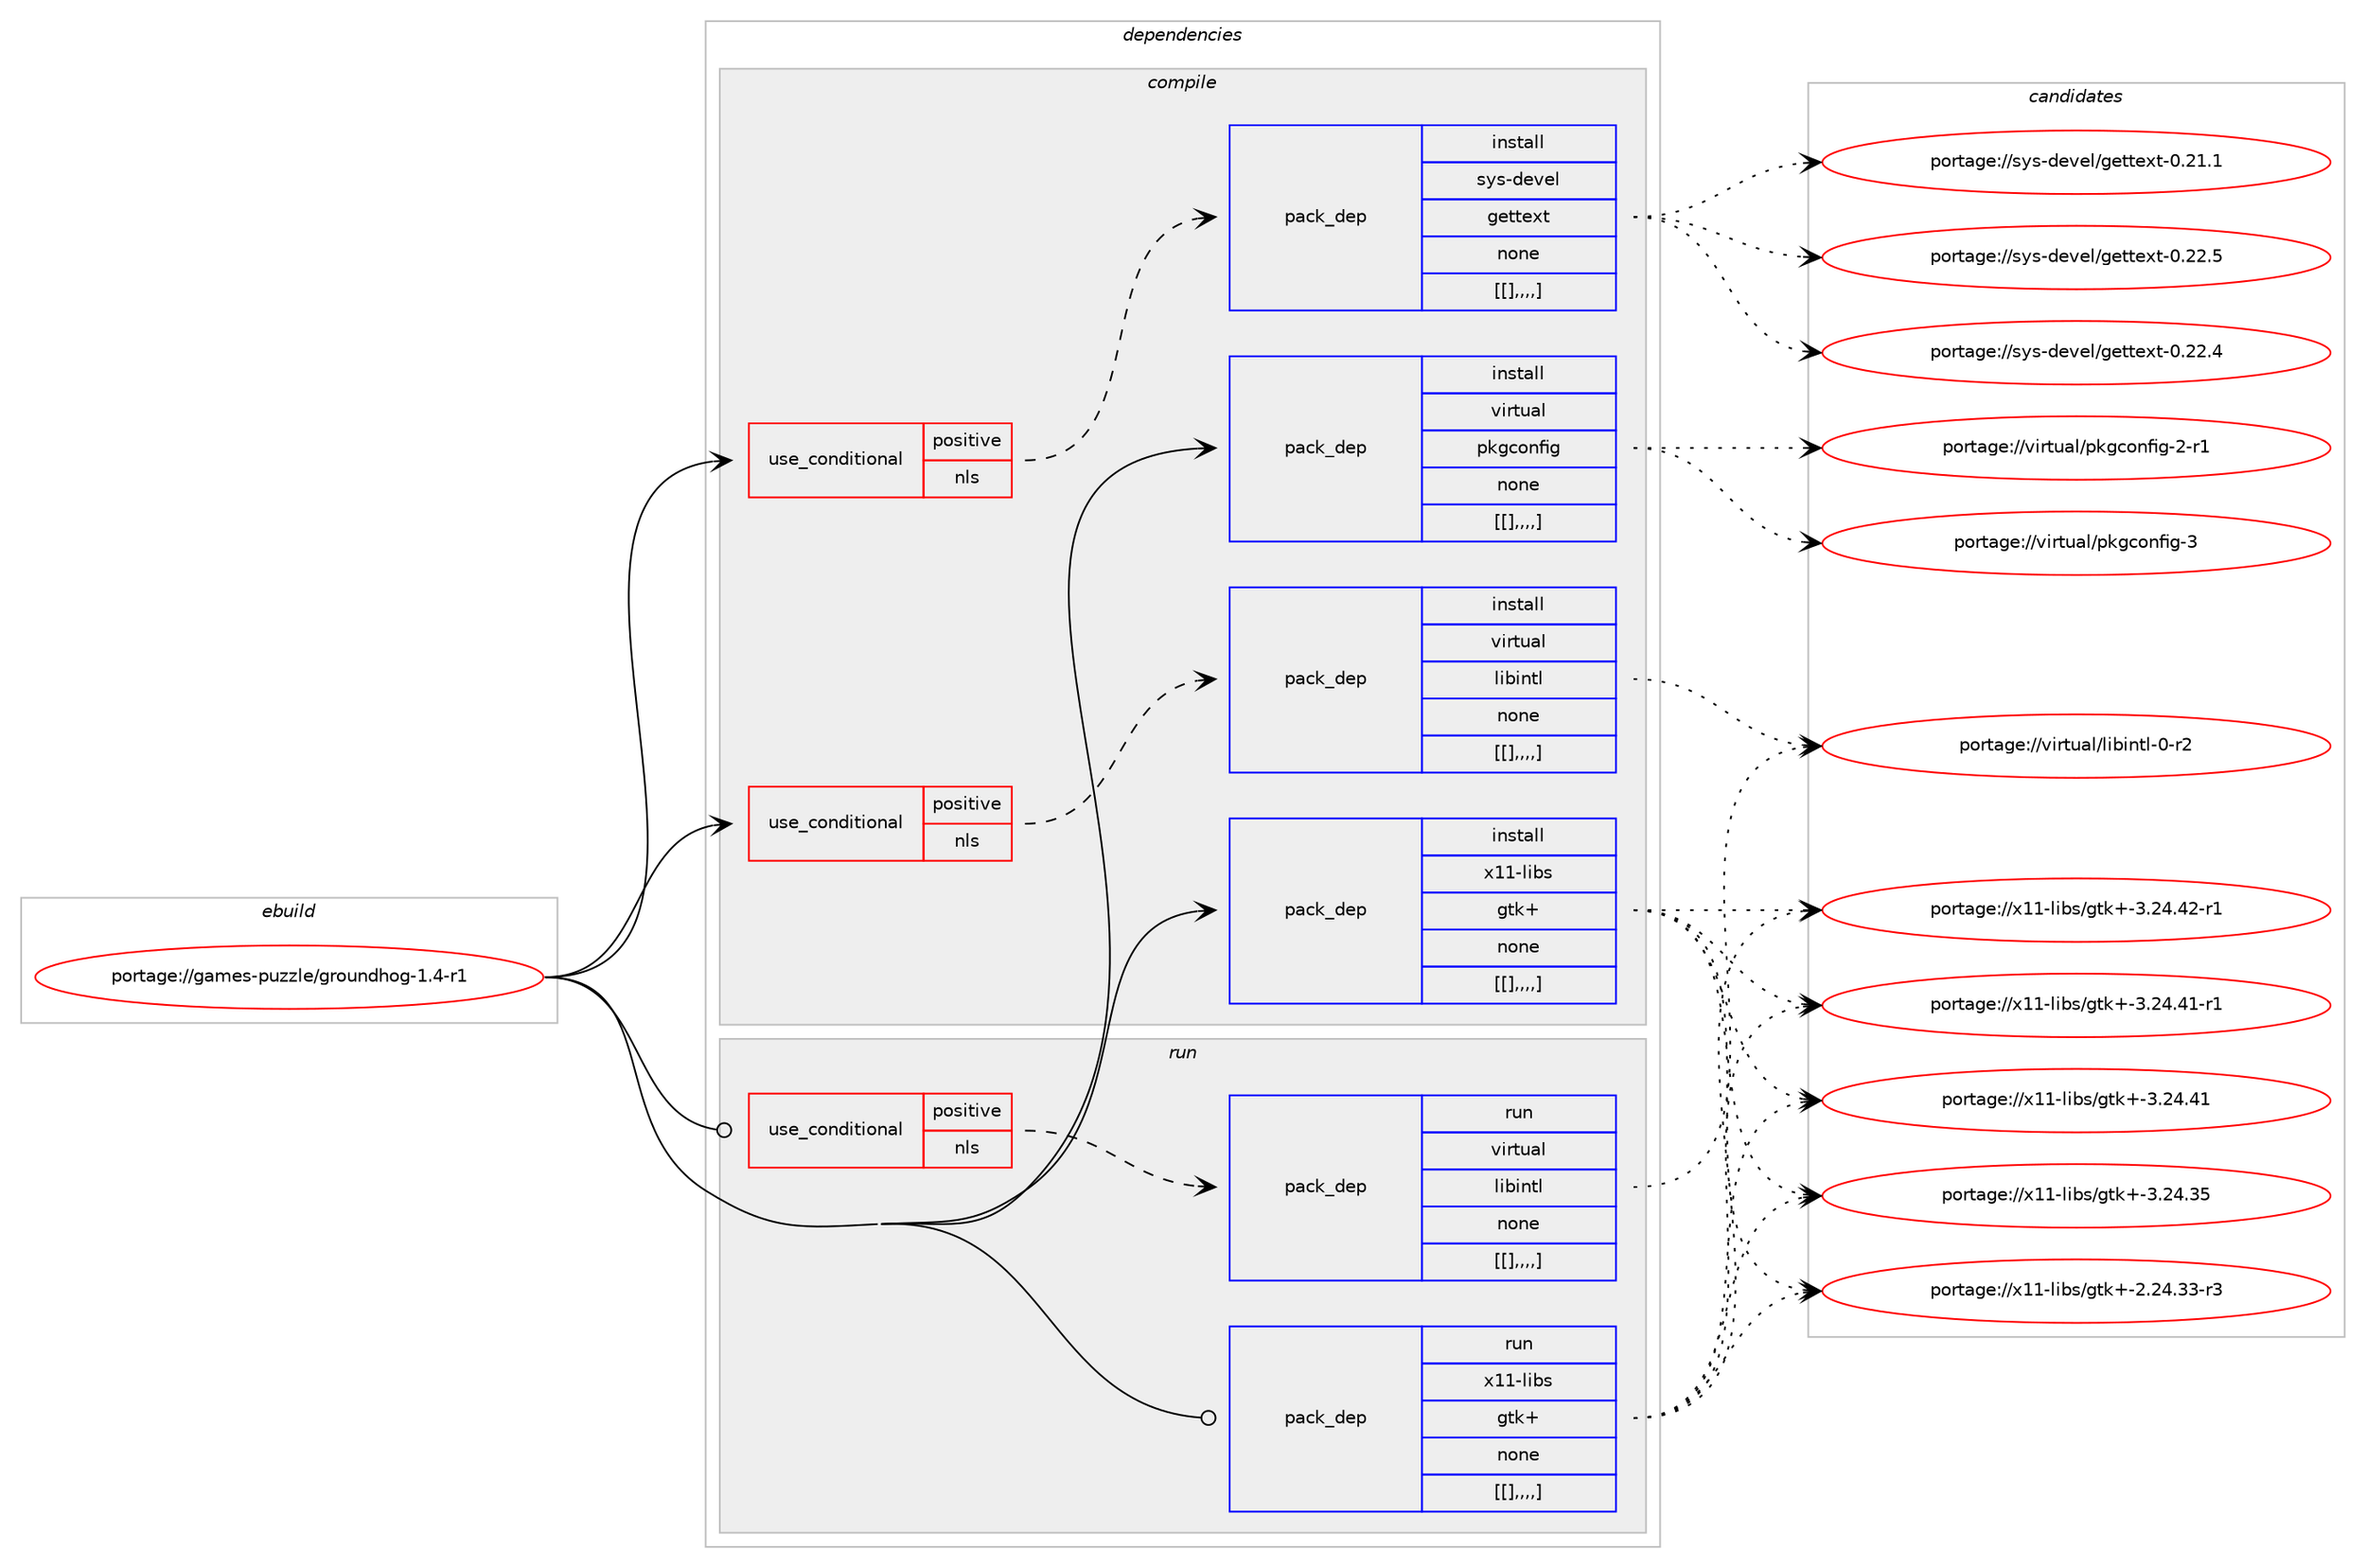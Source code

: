 digraph prolog {

# *************
# Graph options
# *************

newrank=true;
concentrate=true;
compound=true;
graph [rankdir=LR,fontname=Helvetica,fontsize=10,ranksep=1.5];#, ranksep=2.5, nodesep=0.2];
edge  [arrowhead=vee];
node  [fontname=Helvetica,fontsize=10];

# **********
# The ebuild
# **********

subgraph cluster_leftcol {
color=gray;
label=<<i>ebuild</i>>;
id [label="portage://games-puzzle/groundhog-1.4-r1", color=red, width=4, href="../games-puzzle/groundhog-1.4-r1.svg"];
}

# ****************
# The dependencies
# ****************

subgraph cluster_midcol {
color=gray;
label=<<i>dependencies</i>>;
subgraph cluster_compile {
fillcolor="#eeeeee";
style=filled;
label=<<i>compile</i>>;
subgraph cond66039 {
dependency235241 [label=<<TABLE BORDER="0" CELLBORDER="1" CELLSPACING="0" CELLPADDING="4"><TR><TD ROWSPAN="3" CELLPADDING="10">use_conditional</TD></TR><TR><TD>positive</TD></TR><TR><TD>nls</TD></TR></TABLE>>, shape=none, color=red];
subgraph pack167701 {
dependency235242 [label=<<TABLE BORDER="0" CELLBORDER="1" CELLSPACING="0" CELLPADDING="4" WIDTH="220"><TR><TD ROWSPAN="6" CELLPADDING="30">pack_dep</TD></TR><TR><TD WIDTH="110">install</TD></TR><TR><TD>sys-devel</TD></TR><TR><TD>gettext</TD></TR><TR><TD>none</TD></TR><TR><TD>[[],,,,]</TD></TR></TABLE>>, shape=none, color=blue];
}
dependency235241:e -> dependency235242:w [weight=20,style="dashed",arrowhead="vee"];
}
id:e -> dependency235241:w [weight=20,style="solid",arrowhead="vee"];
subgraph cond66040 {
dependency235243 [label=<<TABLE BORDER="0" CELLBORDER="1" CELLSPACING="0" CELLPADDING="4"><TR><TD ROWSPAN="3" CELLPADDING="10">use_conditional</TD></TR><TR><TD>positive</TD></TR><TR><TD>nls</TD></TR></TABLE>>, shape=none, color=red];
subgraph pack167702 {
dependency235244 [label=<<TABLE BORDER="0" CELLBORDER="1" CELLSPACING="0" CELLPADDING="4" WIDTH="220"><TR><TD ROWSPAN="6" CELLPADDING="30">pack_dep</TD></TR><TR><TD WIDTH="110">install</TD></TR><TR><TD>virtual</TD></TR><TR><TD>libintl</TD></TR><TR><TD>none</TD></TR><TR><TD>[[],,,,]</TD></TR></TABLE>>, shape=none, color=blue];
}
dependency235243:e -> dependency235244:w [weight=20,style="dashed",arrowhead="vee"];
}
id:e -> dependency235243:w [weight=20,style="solid",arrowhead="vee"];
subgraph pack167703 {
dependency235245 [label=<<TABLE BORDER="0" CELLBORDER="1" CELLSPACING="0" CELLPADDING="4" WIDTH="220"><TR><TD ROWSPAN="6" CELLPADDING="30">pack_dep</TD></TR><TR><TD WIDTH="110">install</TD></TR><TR><TD>virtual</TD></TR><TR><TD>pkgconfig</TD></TR><TR><TD>none</TD></TR><TR><TD>[[],,,,]</TD></TR></TABLE>>, shape=none, color=blue];
}
id:e -> dependency235245:w [weight=20,style="solid",arrowhead="vee"];
subgraph pack167704 {
dependency235246 [label=<<TABLE BORDER="0" CELLBORDER="1" CELLSPACING="0" CELLPADDING="4" WIDTH="220"><TR><TD ROWSPAN="6" CELLPADDING="30">pack_dep</TD></TR><TR><TD WIDTH="110">install</TD></TR><TR><TD>x11-libs</TD></TR><TR><TD>gtk+</TD></TR><TR><TD>none</TD></TR><TR><TD>[[],,,,]</TD></TR></TABLE>>, shape=none, color=blue];
}
id:e -> dependency235246:w [weight=20,style="solid",arrowhead="vee"];
}
subgraph cluster_compileandrun {
fillcolor="#eeeeee";
style=filled;
label=<<i>compile and run</i>>;
}
subgraph cluster_run {
fillcolor="#eeeeee";
style=filled;
label=<<i>run</i>>;
subgraph cond66041 {
dependency235247 [label=<<TABLE BORDER="0" CELLBORDER="1" CELLSPACING="0" CELLPADDING="4"><TR><TD ROWSPAN="3" CELLPADDING="10">use_conditional</TD></TR><TR><TD>positive</TD></TR><TR><TD>nls</TD></TR></TABLE>>, shape=none, color=red];
subgraph pack167705 {
dependency235248 [label=<<TABLE BORDER="0" CELLBORDER="1" CELLSPACING="0" CELLPADDING="4" WIDTH="220"><TR><TD ROWSPAN="6" CELLPADDING="30">pack_dep</TD></TR><TR><TD WIDTH="110">run</TD></TR><TR><TD>virtual</TD></TR><TR><TD>libintl</TD></TR><TR><TD>none</TD></TR><TR><TD>[[],,,,]</TD></TR></TABLE>>, shape=none, color=blue];
}
dependency235247:e -> dependency235248:w [weight=20,style="dashed",arrowhead="vee"];
}
id:e -> dependency235247:w [weight=20,style="solid",arrowhead="odot"];
subgraph pack167706 {
dependency235249 [label=<<TABLE BORDER="0" CELLBORDER="1" CELLSPACING="0" CELLPADDING="4" WIDTH="220"><TR><TD ROWSPAN="6" CELLPADDING="30">pack_dep</TD></TR><TR><TD WIDTH="110">run</TD></TR><TR><TD>x11-libs</TD></TR><TR><TD>gtk+</TD></TR><TR><TD>none</TD></TR><TR><TD>[[],,,,]</TD></TR></TABLE>>, shape=none, color=blue];
}
id:e -> dependency235249:w [weight=20,style="solid",arrowhead="odot"];
}
}

# **************
# The candidates
# **************

subgraph cluster_choices {
rank=same;
color=gray;
label=<<i>candidates</i>>;

subgraph choice167701 {
color=black;
nodesep=1;
choice115121115451001011181011084710310111611610112011645484650504653 [label="portage://sys-devel/gettext-0.22.5", color=red, width=4,href="../sys-devel/gettext-0.22.5.svg"];
choice115121115451001011181011084710310111611610112011645484650504652 [label="portage://sys-devel/gettext-0.22.4", color=red, width=4,href="../sys-devel/gettext-0.22.4.svg"];
choice115121115451001011181011084710310111611610112011645484650494649 [label="portage://sys-devel/gettext-0.21.1", color=red, width=4,href="../sys-devel/gettext-0.21.1.svg"];
dependency235242:e -> choice115121115451001011181011084710310111611610112011645484650504653:w [style=dotted,weight="100"];
dependency235242:e -> choice115121115451001011181011084710310111611610112011645484650504652:w [style=dotted,weight="100"];
dependency235242:e -> choice115121115451001011181011084710310111611610112011645484650494649:w [style=dotted,weight="100"];
}
subgraph choice167702 {
color=black;
nodesep=1;
choice11810511411611797108471081059810511011610845484511450 [label="portage://virtual/libintl-0-r2", color=red, width=4,href="../virtual/libintl-0-r2.svg"];
dependency235244:e -> choice11810511411611797108471081059810511011610845484511450:w [style=dotted,weight="100"];
}
subgraph choice167703 {
color=black;
nodesep=1;
choice1181051141161179710847112107103991111101021051034551 [label="portage://virtual/pkgconfig-3", color=red, width=4,href="../virtual/pkgconfig-3.svg"];
choice11810511411611797108471121071039911111010210510345504511449 [label="portage://virtual/pkgconfig-2-r1", color=red, width=4,href="../virtual/pkgconfig-2-r1.svg"];
dependency235245:e -> choice1181051141161179710847112107103991111101021051034551:w [style=dotted,weight="100"];
dependency235245:e -> choice11810511411611797108471121071039911111010210510345504511449:w [style=dotted,weight="100"];
}
subgraph choice167704 {
color=black;
nodesep=1;
choice12049494510810598115471031161074345514650524652504511449 [label="portage://x11-libs/gtk+-3.24.42-r1", color=red, width=4,href="../x11-libs/gtk+-3.24.42-r1.svg"];
choice12049494510810598115471031161074345514650524652494511449 [label="portage://x11-libs/gtk+-3.24.41-r1", color=red, width=4,href="../x11-libs/gtk+-3.24.41-r1.svg"];
choice1204949451081059811547103116107434551465052465249 [label="portage://x11-libs/gtk+-3.24.41", color=red, width=4,href="../x11-libs/gtk+-3.24.41.svg"];
choice1204949451081059811547103116107434551465052465153 [label="portage://x11-libs/gtk+-3.24.35", color=red, width=4,href="../x11-libs/gtk+-3.24.35.svg"];
choice12049494510810598115471031161074345504650524651514511451 [label="portage://x11-libs/gtk+-2.24.33-r3", color=red, width=4,href="../x11-libs/gtk+-2.24.33-r3.svg"];
dependency235246:e -> choice12049494510810598115471031161074345514650524652504511449:w [style=dotted,weight="100"];
dependency235246:e -> choice12049494510810598115471031161074345514650524652494511449:w [style=dotted,weight="100"];
dependency235246:e -> choice1204949451081059811547103116107434551465052465249:w [style=dotted,weight="100"];
dependency235246:e -> choice1204949451081059811547103116107434551465052465153:w [style=dotted,weight="100"];
dependency235246:e -> choice12049494510810598115471031161074345504650524651514511451:w [style=dotted,weight="100"];
}
subgraph choice167705 {
color=black;
nodesep=1;
choice11810511411611797108471081059810511011610845484511450 [label="portage://virtual/libintl-0-r2", color=red, width=4,href="../virtual/libintl-0-r2.svg"];
dependency235248:e -> choice11810511411611797108471081059810511011610845484511450:w [style=dotted,weight="100"];
}
subgraph choice167706 {
color=black;
nodesep=1;
choice12049494510810598115471031161074345514650524652504511449 [label="portage://x11-libs/gtk+-3.24.42-r1", color=red, width=4,href="../x11-libs/gtk+-3.24.42-r1.svg"];
choice12049494510810598115471031161074345514650524652494511449 [label="portage://x11-libs/gtk+-3.24.41-r1", color=red, width=4,href="../x11-libs/gtk+-3.24.41-r1.svg"];
choice1204949451081059811547103116107434551465052465249 [label="portage://x11-libs/gtk+-3.24.41", color=red, width=4,href="../x11-libs/gtk+-3.24.41.svg"];
choice1204949451081059811547103116107434551465052465153 [label="portage://x11-libs/gtk+-3.24.35", color=red, width=4,href="../x11-libs/gtk+-3.24.35.svg"];
choice12049494510810598115471031161074345504650524651514511451 [label="portage://x11-libs/gtk+-2.24.33-r3", color=red, width=4,href="../x11-libs/gtk+-2.24.33-r3.svg"];
dependency235249:e -> choice12049494510810598115471031161074345514650524652504511449:w [style=dotted,weight="100"];
dependency235249:e -> choice12049494510810598115471031161074345514650524652494511449:w [style=dotted,weight="100"];
dependency235249:e -> choice1204949451081059811547103116107434551465052465249:w [style=dotted,weight="100"];
dependency235249:e -> choice1204949451081059811547103116107434551465052465153:w [style=dotted,weight="100"];
dependency235249:e -> choice12049494510810598115471031161074345504650524651514511451:w [style=dotted,weight="100"];
}
}

}
